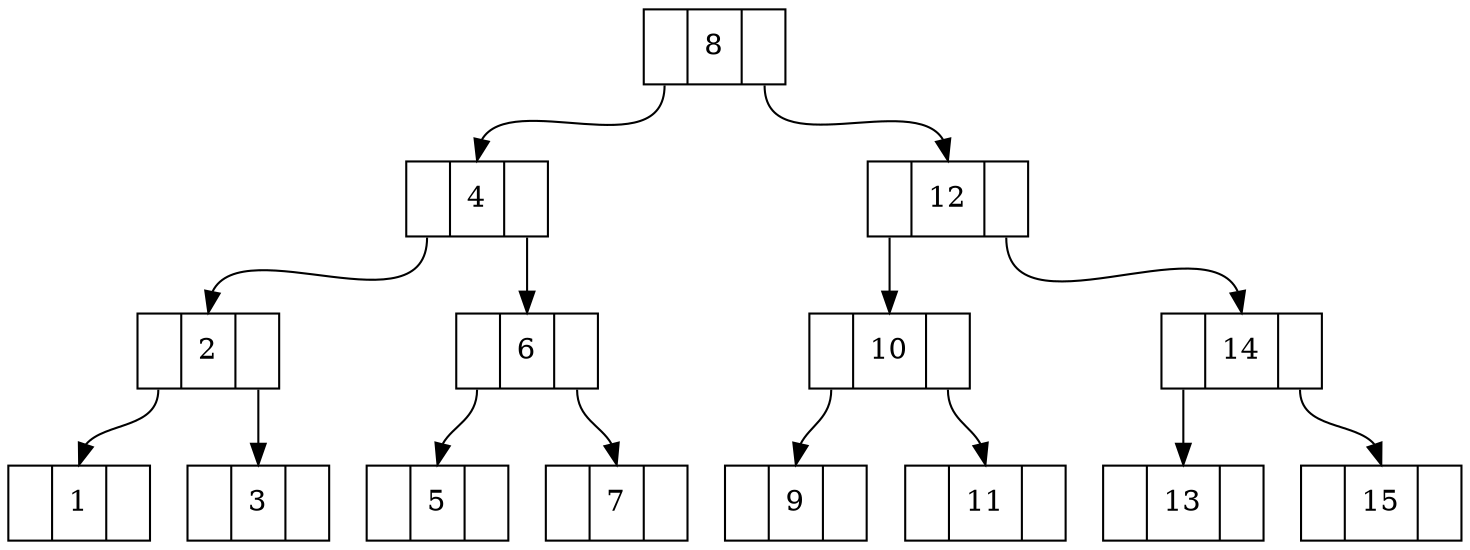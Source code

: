digraph G {
    node [shape=record];

    // define all the nodes to be records that
    // have 3 parts. left, middle (with data) and right.
    node1 [label = "<l> | <m> 1 | <r>"];
    node2 [label = "<l> | <m> 2 | <r>"];
    node3 [label = "<l> | <m> 3 | <r>"];
    node4 [label = "<l> | <m> 4 | <r>"];
    node5 [label = "<l> | <m> 5 | <r>"];
    node6 [label = "<l> | <m> 6 | <r>"];
    node7 [label = "<l> | <m> 7 | <r>"];
    node8 [label = "<l> | <m> 8 | <r>"];
    node9 [label = "<l> | <m> 9 | <r>"];
    node10 [label = "<l> | <m> 10 | <r>"];
    node11 [label = "<l> | <m> 11 | <r>"];
    node12 [label = "<l> | <m> 12 | <r>"];
    node13 [label = "<l> | <m> 13 | <r>"];
    node14 [label = "<l> | <m> 14 | <r>"];
    node15 [label = "<l> | <m> 15 | <r>"];

    // point nodes to each other using their id's
    // and tell the edges where to start from
    // and to to.
    // :l left section
    // :m middle section
    // :r right section
    node8:l  -> node4:m
    node8:r  -> node12:m
    node4:l  -> node2:m
    node4:r  -> node6:m
    node12:l -> node10:m 
    node12:r -> node14:m
    node2:l  -> node1:m
    node2:r  -> node3:m
    node6:l  -> node5:m
    node6:r  -> node7:m
    node10:l -> node9:m
    node10:r -> node11:m
    node14:l -> node13:m
    node14:r -> node15:m
}